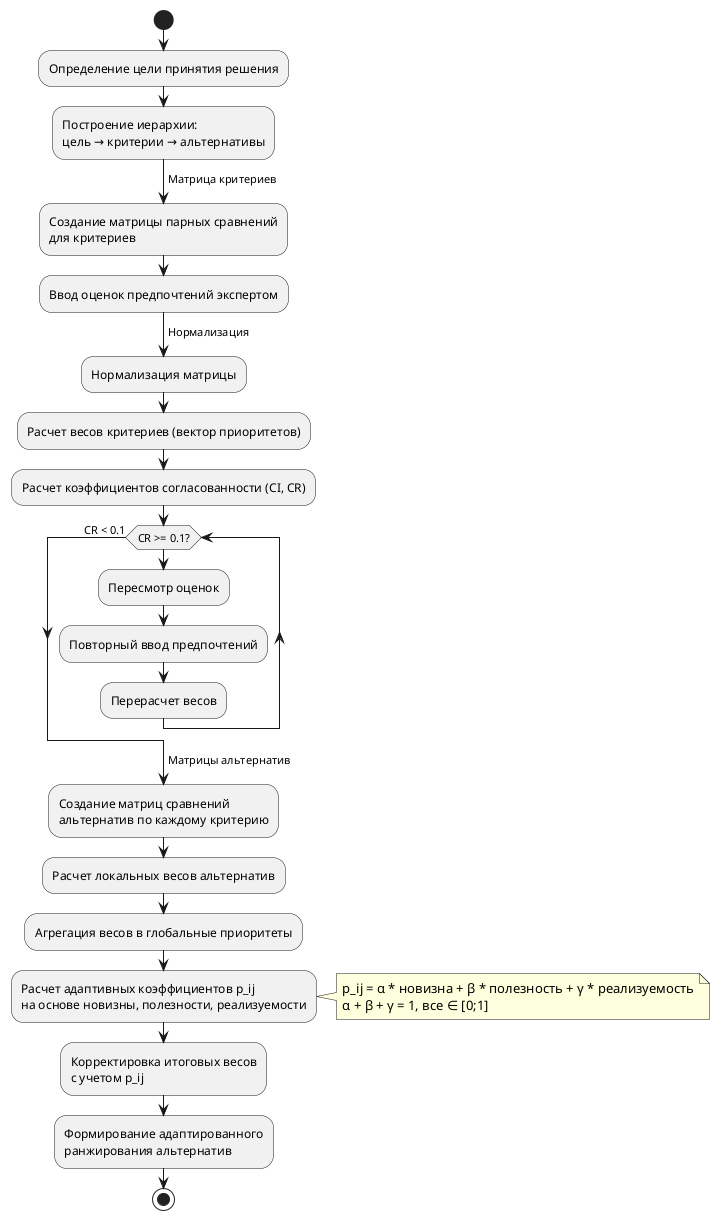 @startuml
start

:Определение цели принятия решения;
:Построение иерархии:\nцель → критерии → альтернативы;

-> Матрица критериев;
:Создание матрицы парных сравнений\nдля критериев;
:Ввод оценок предпочтений экспертом;

-> Нормализация;
:Нормализация матрицы;
:Расчет весов критериев (вектор приоритетов);
:Расчет коэффициентов согласованности (CI, CR);

While (CR >= 0.1?)
  :Пересмотр оценок;
  :Повторный ввод предпочтений;
  :Перерасчет весов;
endwhile (CR < 0.1)

-> Матрицы альтернатив;
:Создание матриц сравнений\nальтернатив по каждому критерию;
:Расчет локальных весов альтернатив;
:Агрегация весов в глобальные приоритеты;

:Расчет адаптивных коэффициентов p_ij\nна основе новизны, полезности, реализуемости;
note right
  p_ij = α * новизна + β * полезность + γ * реализуемость
  α + β + γ = 1, все ∈ [0;1]
end note

:Корректировка итоговых весов\nс учетом p_ij;
:Формирование адаптированного\nранжирования альтернатив;

stop
@enduml
